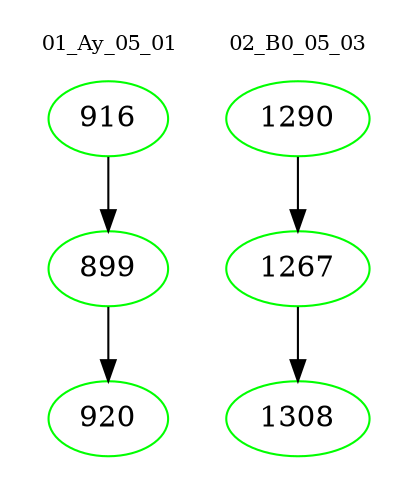 digraph{
subgraph cluster_0 {
color = white
label = "01_Ay_05_01";
fontsize=10;
T0_916 [label="916", color="green"]
T0_916 -> T0_899 [color="black"]
T0_899 [label="899", color="green"]
T0_899 -> T0_920 [color="black"]
T0_920 [label="920", color="green"]
}
subgraph cluster_1 {
color = white
label = "02_B0_05_03";
fontsize=10;
T1_1290 [label="1290", color="green"]
T1_1290 -> T1_1267 [color="black"]
T1_1267 [label="1267", color="green"]
T1_1267 -> T1_1308 [color="black"]
T1_1308 [label="1308", color="green"]
}
}
